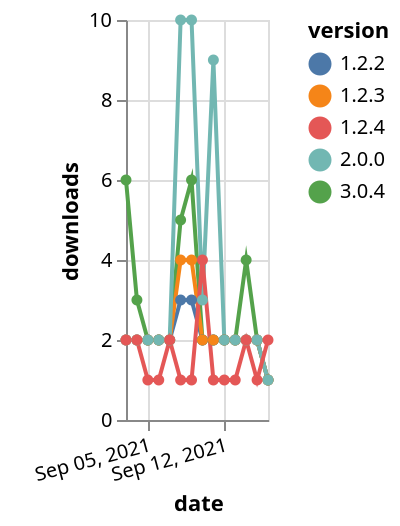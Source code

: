 {"$schema": "https://vega.github.io/schema/vega-lite/v5.json", "description": "A simple bar chart with embedded data.", "data": {"values": [{"date": "2021-09-03", "total": 308, "delta": 6, "version": "3.0.4"}, {"date": "2021-09-04", "total": 311, "delta": 3, "version": "3.0.4"}, {"date": "2021-09-05", "total": 313, "delta": 2, "version": "3.0.4"}, {"date": "2021-09-06", "total": 315, "delta": 2, "version": "3.0.4"}, {"date": "2021-09-07", "total": 317, "delta": 2, "version": "3.0.4"}, {"date": "2021-09-08", "total": 322, "delta": 5, "version": "3.0.4"}, {"date": "2021-09-09", "total": 328, "delta": 6, "version": "3.0.4"}, {"date": "2021-09-10", "total": 330, "delta": 2, "version": "3.0.4"}, {"date": "2021-09-11", "total": 332, "delta": 2, "version": "3.0.4"}, {"date": "2021-09-12", "total": 334, "delta": 2, "version": "3.0.4"}, {"date": "2021-09-13", "total": 336, "delta": 2, "version": "3.0.4"}, {"date": "2021-09-14", "total": 340, "delta": 4, "version": "3.0.4"}, {"date": "2021-09-15", "total": 342, "delta": 2, "version": "3.0.4"}, {"date": "2021-09-16", "total": 343, "delta": 1, "version": "3.0.4"}, {"date": "2021-09-03", "total": 5790, "delta": 2, "version": "1.2.2"}, {"date": "2021-09-04", "total": 5792, "delta": 2, "version": "1.2.2"}, {"date": "2021-09-05", "total": 5794, "delta": 2, "version": "1.2.2"}, {"date": "2021-09-06", "total": 5796, "delta": 2, "version": "1.2.2"}, {"date": "2021-09-07", "total": 5798, "delta": 2, "version": "1.2.2"}, {"date": "2021-09-08", "total": 5801, "delta": 3, "version": "1.2.2"}, {"date": "2021-09-09", "total": 5804, "delta": 3, "version": "1.2.2"}, {"date": "2021-09-10", "total": 5806, "delta": 2, "version": "1.2.2"}, {"date": "2021-09-11", "total": 5808, "delta": 2, "version": "1.2.2"}, {"date": "2021-09-12", "total": 5810, "delta": 2, "version": "1.2.2"}, {"date": "2021-09-13", "total": 5812, "delta": 2, "version": "1.2.2"}, {"date": "2021-09-14", "total": 5814, "delta": 2, "version": "1.2.2"}, {"date": "2021-09-15", "total": 5816, "delta": 2, "version": "1.2.2"}, {"date": "2021-09-16", "total": 5817, "delta": 1, "version": "1.2.2"}, {"date": "2021-09-03", "total": 5384, "delta": 2, "version": "1.2.3"}, {"date": "2021-09-04", "total": 5386, "delta": 2, "version": "1.2.3"}, {"date": "2021-09-05", "total": 5388, "delta": 2, "version": "1.2.3"}, {"date": "2021-09-06", "total": 5390, "delta": 2, "version": "1.2.3"}, {"date": "2021-09-07", "total": 5392, "delta": 2, "version": "1.2.3"}, {"date": "2021-09-08", "total": 5396, "delta": 4, "version": "1.2.3"}, {"date": "2021-09-09", "total": 5400, "delta": 4, "version": "1.2.3"}, {"date": "2021-09-10", "total": 5402, "delta": 2, "version": "1.2.3"}, {"date": "2021-09-11", "total": 5404, "delta": 2, "version": "1.2.3"}, {"date": "2021-09-12", "total": 5406, "delta": 2, "version": "1.2.3"}, {"date": "2021-09-13", "total": 5408, "delta": 2, "version": "1.2.3"}, {"date": "2021-09-14", "total": 5410, "delta": 2, "version": "1.2.3"}, {"date": "2021-09-15", "total": 5412, "delta": 2, "version": "1.2.3"}, {"date": "2021-09-16", "total": 5413, "delta": 1, "version": "1.2.3"}, {"date": "2021-09-03", "total": 2164, "delta": 2, "version": "2.0.0"}, {"date": "2021-09-04", "total": 2166, "delta": 2, "version": "2.0.0"}, {"date": "2021-09-05", "total": 2168, "delta": 2, "version": "2.0.0"}, {"date": "2021-09-06", "total": 2170, "delta": 2, "version": "2.0.0"}, {"date": "2021-09-07", "total": 2172, "delta": 2, "version": "2.0.0"}, {"date": "2021-09-08", "total": 2182, "delta": 10, "version": "2.0.0"}, {"date": "2021-09-09", "total": 2192, "delta": 10, "version": "2.0.0"}, {"date": "2021-09-10", "total": 2195, "delta": 3, "version": "2.0.0"}, {"date": "2021-09-11", "total": 2204, "delta": 9, "version": "2.0.0"}, {"date": "2021-09-12", "total": 2206, "delta": 2, "version": "2.0.0"}, {"date": "2021-09-13", "total": 2208, "delta": 2, "version": "2.0.0"}, {"date": "2021-09-14", "total": 2210, "delta": 2, "version": "2.0.0"}, {"date": "2021-09-15", "total": 2212, "delta": 2, "version": "2.0.0"}, {"date": "2021-09-16", "total": 2213, "delta": 1, "version": "2.0.0"}, {"date": "2021-09-03", "total": 1804, "delta": 2, "version": "1.2.4"}, {"date": "2021-09-04", "total": 1806, "delta": 2, "version": "1.2.4"}, {"date": "2021-09-05", "total": 1807, "delta": 1, "version": "1.2.4"}, {"date": "2021-09-06", "total": 1808, "delta": 1, "version": "1.2.4"}, {"date": "2021-09-07", "total": 1810, "delta": 2, "version": "1.2.4"}, {"date": "2021-09-08", "total": 1811, "delta": 1, "version": "1.2.4"}, {"date": "2021-09-09", "total": 1812, "delta": 1, "version": "1.2.4"}, {"date": "2021-09-10", "total": 1816, "delta": 4, "version": "1.2.4"}, {"date": "2021-09-11", "total": 1817, "delta": 1, "version": "1.2.4"}, {"date": "2021-09-12", "total": 1818, "delta": 1, "version": "1.2.4"}, {"date": "2021-09-13", "total": 1819, "delta": 1, "version": "1.2.4"}, {"date": "2021-09-14", "total": 1821, "delta": 2, "version": "1.2.4"}, {"date": "2021-09-15", "total": 1822, "delta": 1, "version": "1.2.4"}, {"date": "2021-09-16", "total": 1824, "delta": 2, "version": "1.2.4"}]}, "width": "container", "mark": {"type": "line", "point": {"filled": true}}, "encoding": {"x": {"field": "date", "type": "temporal", "timeUnit": "yearmonthdate", "title": "date", "axis": {"labelAngle": -15}}, "y": {"field": "delta", "type": "quantitative", "title": "downloads"}, "color": {"field": "version", "type": "nominal"}, "tooltip": {"field": "delta"}}}